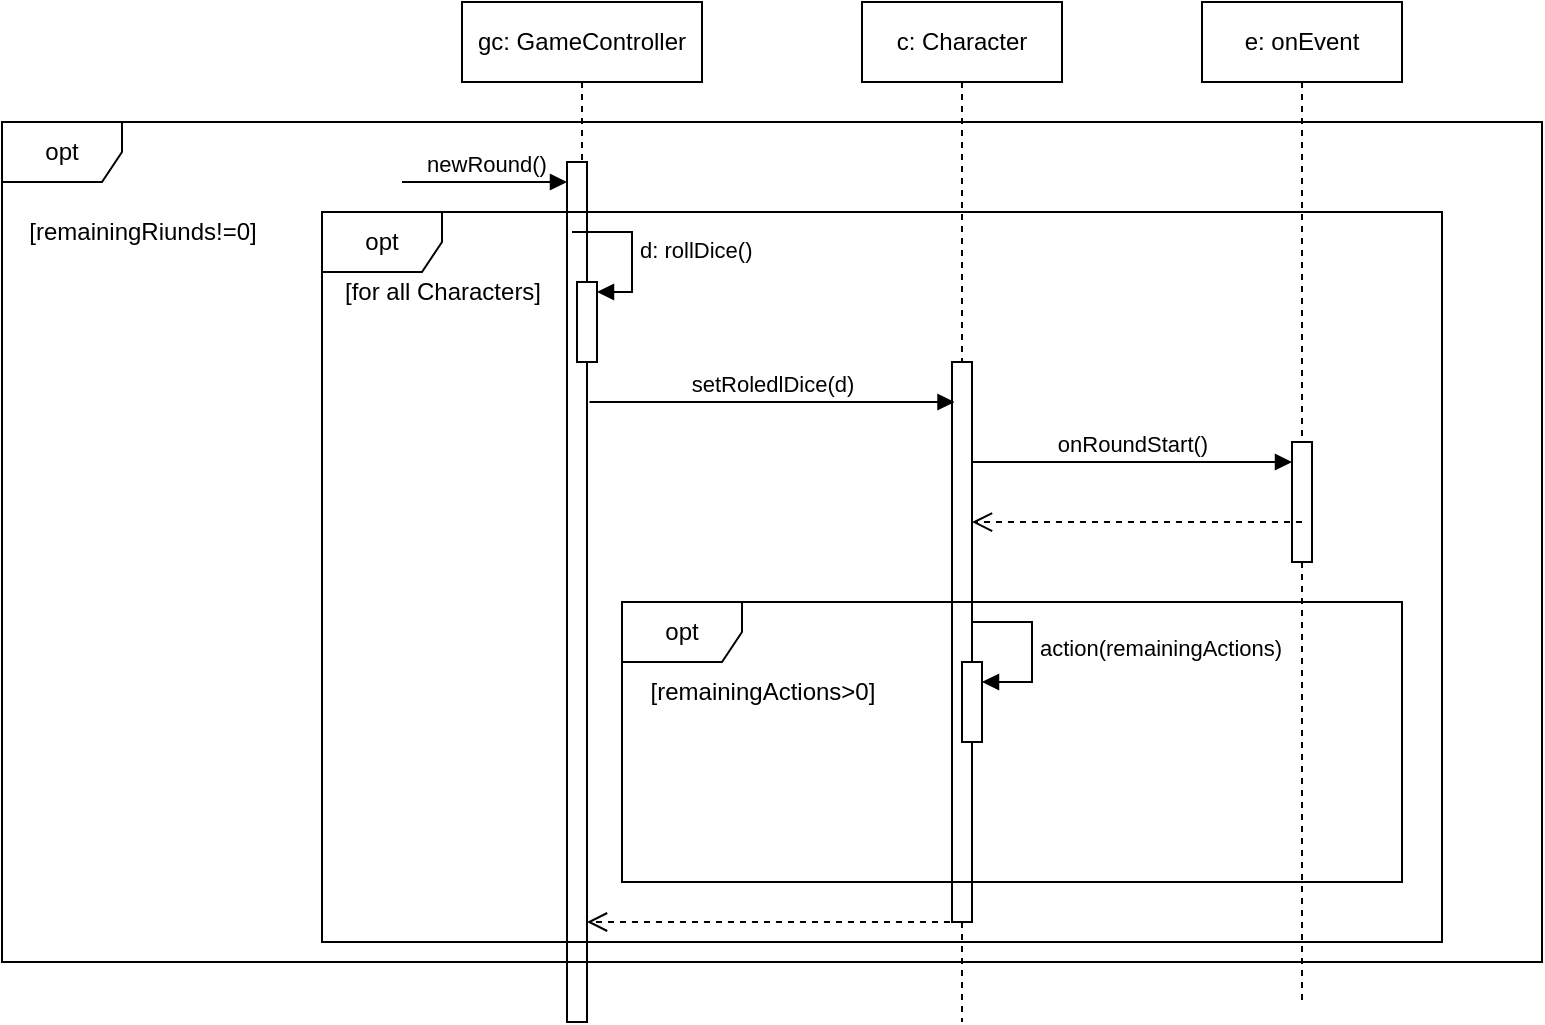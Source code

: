 <mxfile version="24.0.0" type="device">
  <diagram name="Page-1" id="2YBvvXClWsGukQMizWep">
    <mxGraphModel dx="880" dy="442" grid="1" gridSize="10" guides="1" tooltips="1" connect="1" arrows="1" fold="1" page="1" pageScale="1" pageWidth="850" pageHeight="1100" math="0" shadow="0">
      <root>
        <mxCell id="0" />
        <mxCell id="1" parent="0" />
        <mxCell id="aM9ryv3xv72pqoxQDRHE-1" value="gc: GameController" style="shape=umlLifeline;perimeter=lifelinePerimeter;whiteSpace=wrap;html=1;container=0;dropTarget=0;collapsible=0;recursiveResize=0;outlineConnect=0;portConstraint=eastwest;newEdgeStyle={&quot;edgeStyle&quot;:&quot;elbowEdgeStyle&quot;,&quot;elbow&quot;:&quot;vertical&quot;,&quot;curved&quot;:0,&quot;rounded&quot;:0};" parent="1" vertex="1">
          <mxGeometry x="240" y="30" width="120" height="510" as="geometry" />
        </mxCell>
        <mxCell id="aM9ryv3xv72pqoxQDRHE-3" value="newRound()" style="html=1;verticalAlign=bottom;startArrow=none;endArrow=block;startSize=8;edgeStyle=elbowEdgeStyle;elbow=vertical;curved=0;rounded=0;startFill=0;" parent="aM9ryv3xv72pqoxQDRHE-1" target="aM9ryv3xv72pqoxQDRHE-2" edge="1">
          <mxGeometry relative="1" as="geometry">
            <mxPoint x="-30" y="90" as="sourcePoint" />
          </mxGeometry>
        </mxCell>
        <mxCell id="aM9ryv3xv72pqoxQDRHE-2" value="" style="html=1;points=[];perimeter=orthogonalPerimeter;outlineConnect=0;targetShapes=umlLifeline;portConstraint=eastwest;newEdgeStyle={&quot;edgeStyle&quot;:&quot;elbowEdgeStyle&quot;,&quot;elbow&quot;:&quot;vertical&quot;,&quot;curved&quot;:0,&quot;rounded&quot;:0};" parent="aM9ryv3xv72pqoxQDRHE-1" vertex="1">
          <mxGeometry x="52.5" y="80" width="10" height="430" as="geometry" />
        </mxCell>
        <mxCell id="2yJOdj8yXWbdt8cp31r1-15" value="" style="html=1;points=[[0,0,0,0,5],[0,1,0,0,-5],[1,0,0,0,5],[1,1,0,0,-5]];perimeter=orthogonalPerimeter;outlineConnect=0;targetShapes=umlLifeline;portConstraint=eastwest;newEdgeStyle={&quot;curved&quot;:0,&quot;rounded&quot;:0};" parent="aM9ryv3xv72pqoxQDRHE-1" vertex="1">
          <mxGeometry x="57.5" y="140" width="10" height="40" as="geometry" />
        </mxCell>
        <mxCell id="aM9ryv3xv72pqoxQDRHE-5" value="c: Character" style="shape=umlLifeline;perimeter=lifelinePerimeter;whiteSpace=wrap;html=1;container=0;dropTarget=0;collapsible=0;recursiveResize=0;outlineConnect=0;portConstraint=eastwest;newEdgeStyle={&quot;edgeStyle&quot;:&quot;elbowEdgeStyle&quot;,&quot;elbow&quot;:&quot;vertical&quot;,&quot;curved&quot;:0,&quot;rounded&quot;:0};" parent="1" vertex="1">
          <mxGeometry x="440" y="30" width="100" height="510" as="geometry" />
        </mxCell>
        <mxCell id="aM9ryv3xv72pqoxQDRHE-6" value="" style="html=1;points=[];perimeter=orthogonalPerimeter;outlineConnect=0;targetShapes=umlLifeline;portConstraint=eastwest;newEdgeStyle={&quot;edgeStyle&quot;:&quot;elbowEdgeStyle&quot;,&quot;elbow&quot;:&quot;vertical&quot;,&quot;curved&quot;:0,&quot;rounded&quot;:0};" parent="aM9ryv3xv72pqoxQDRHE-5" vertex="1">
          <mxGeometry x="45" y="180" width="10" height="280" as="geometry" />
        </mxCell>
        <mxCell id="aM9ryv3xv72pqoxQDRHE-7" value="setRoledlDice(d)" style="html=1;verticalAlign=bottom;endArrow=block;edgeStyle=elbowEdgeStyle;elbow=vertical;curved=0;rounded=0;" parent="1" edge="1">
          <mxGeometry relative="1" as="geometry">
            <mxPoint x="303.75" y="230" as="sourcePoint" />
            <Array as="points">
              <mxPoint x="441.25" y="230" />
              <mxPoint x="411.25" y="160" />
              <mxPoint x="351.25" y="140" />
              <mxPoint x="441.25" y="100" />
              <mxPoint x="421.25" y="90" />
              <mxPoint x="401.25" y="60" />
            </Array>
            <mxPoint x="486.25" y="230" as="targetPoint" />
          </mxGeometry>
        </mxCell>
        <mxCell id="aM9ryv3xv72pqoxQDRHE-8" value="" style="html=1;verticalAlign=bottom;endArrow=open;dashed=1;endSize=8;edgeStyle=elbowEdgeStyle;elbow=vertical;curved=0;rounded=0;" parent="1" edge="1">
          <mxGeometry relative="1" as="geometry">
            <mxPoint x="302.5" y="490.0" as="targetPoint" />
            <Array as="points">
              <mxPoint x="425" y="490" />
              <mxPoint x="415" y="500" />
            </Array>
            <mxPoint x="490" y="490" as="sourcePoint" />
          </mxGeometry>
        </mxCell>
        <mxCell id="2yJOdj8yXWbdt8cp31r1-7" value="opt" style="shape=umlFrame;whiteSpace=wrap;html=1;pointerEvents=0;" parent="1" vertex="1">
          <mxGeometry x="170" y="135" width="560" height="365" as="geometry" />
        </mxCell>
        <mxCell id="2yJOdj8yXWbdt8cp31r1-8" value="[for all Characters]" style="text;html=1;align=center;verticalAlign=middle;resizable=0;points=[];autosize=1;strokeColor=none;fillColor=none;" parent="1" vertex="1">
          <mxGeometry x="170" y="160" width="120" height="30" as="geometry" />
        </mxCell>
        <mxCell id="2yJOdj8yXWbdt8cp31r1-9" value="opt" style="shape=umlFrame;whiteSpace=wrap;html=1;pointerEvents=0;" parent="1" vertex="1">
          <mxGeometry x="10" y="90" width="770" height="420" as="geometry" />
        </mxCell>
        <mxCell id="2yJOdj8yXWbdt8cp31r1-10" value="[remainingRiunds!=0]" style="text;html=1;align=center;verticalAlign=middle;resizable=0;points=[];autosize=1;strokeColor=none;fillColor=none;" parent="1" vertex="1">
          <mxGeometry x="10" y="130" width="140" height="30" as="geometry" />
        </mxCell>
        <mxCell id="2yJOdj8yXWbdt8cp31r1-11" value="opt" style="shape=umlFrame;whiteSpace=wrap;html=1;pointerEvents=0;" parent="1" vertex="1">
          <mxGeometry x="320" y="330" width="390" height="140" as="geometry" />
        </mxCell>
        <mxCell id="2yJOdj8yXWbdt8cp31r1-12" value="[remainingActions&amp;gt;0]" style="text;html=1;align=center;verticalAlign=middle;resizable=0;points=[];autosize=1;strokeColor=none;fillColor=none;" parent="1" vertex="1">
          <mxGeometry x="320" y="360" width="140" height="30" as="geometry" />
        </mxCell>
        <mxCell id="2yJOdj8yXWbdt8cp31r1-13" value="" style="html=1;points=[[0,0,0,0,5],[0,1,0,0,-5],[1,0,0,0,5],[1,1,0,0,-5]];perimeter=orthogonalPerimeter;outlineConnect=0;targetShapes=umlLifeline;portConstraint=eastwest;newEdgeStyle={&quot;curved&quot;:0,&quot;rounded&quot;:0};" parent="1" vertex="1">
          <mxGeometry x="490" y="360" width="10" height="40" as="geometry" />
        </mxCell>
        <mxCell id="2yJOdj8yXWbdt8cp31r1-14" value="action(remainingActions)" style="html=1;align=left;spacingLeft=2;endArrow=block;rounded=0;edgeStyle=orthogonalEdgeStyle;curved=0;rounded=0;" parent="1" target="2yJOdj8yXWbdt8cp31r1-13" edge="1">
          <mxGeometry relative="1" as="geometry">
            <mxPoint x="495" y="340" as="sourcePoint" />
            <Array as="points">
              <mxPoint x="525" y="370" />
            </Array>
          </mxGeometry>
        </mxCell>
        <mxCell id="2yJOdj8yXWbdt8cp31r1-16" value="d: rollDice()" style="html=1;align=left;spacingLeft=2;endArrow=block;rounded=0;edgeStyle=orthogonalEdgeStyle;curved=0;rounded=0;" parent="1" target="2yJOdj8yXWbdt8cp31r1-15" edge="1">
          <mxGeometry relative="1" as="geometry">
            <mxPoint x="295" y="145" as="sourcePoint" />
            <Array as="points">
              <mxPoint x="325" y="145" />
              <mxPoint x="325" y="175" />
            </Array>
          </mxGeometry>
        </mxCell>
        <mxCell id="sq4mNYfaVh_52Vyje4cC-1" value="e: onEvent" style="shape=umlLifeline;perimeter=lifelinePerimeter;whiteSpace=wrap;html=1;container=1;dropTarget=0;collapsible=0;recursiveResize=0;outlineConnect=0;portConstraint=eastwest;newEdgeStyle={&quot;curved&quot;:0,&quot;rounded&quot;:0};" parent="1" vertex="1">
          <mxGeometry x="610" y="30" width="100" height="500" as="geometry" />
        </mxCell>
        <mxCell id="sq4mNYfaVh_52Vyje4cC-2" value="" style="html=1;points=[[0,0,0,0,5],[0,1,0,0,-5],[1,0,0,0,5],[1,1,0,0,-5]];perimeter=orthogonalPerimeter;outlineConnect=0;targetShapes=umlLifeline;portConstraint=eastwest;newEdgeStyle={&quot;curved&quot;:0,&quot;rounded&quot;:0};" parent="sq4mNYfaVh_52Vyje4cC-1" vertex="1">
          <mxGeometry x="45" y="220" width="10" height="60" as="geometry" />
        </mxCell>
        <mxCell id="sq4mNYfaVh_52Vyje4cC-5" value="onRoundStart()" style="html=1;verticalAlign=bottom;endArrow=block;curved=0;rounded=0;" parent="1" source="aM9ryv3xv72pqoxQDRHE-6" target="sq4mNYfaVh_52Vyje4cC-2" edge="1">
          <mxGeometry width="80" relative="1" as="geometry">
            <mxPoint x="380" y="290" as="sourcePoint" />
            <mxPoint x="460" y="290" as="targetPoint" />
            <Array as="points">
              <mxPoint x="570" y="260" />
            </Array>
          </mxGeometry>
        </mxCell>
        <mxCell id="sq4mNYfaVh_52Vyje4cC-6" value="" style="html=1;verticalAlign=bottom;endArrow=open;dashed=1;endSize=8;curved=0;rounded=0;exitX=0.5;exitY=0.667;exitDx=0;exitDy=0;exitPerimeter=0;" parent="1" source="sq4mNYfaVh_52Vyje4cC-2" target="aM9ryv3xv72pqoxQDRHE-6" edge="1">
          <mxGeometry relative="1" as="geometry">
            <mxPoint x="660" y="299.5" as="sourcePoint" />
            <mxPoint x="580" y="299.5" as="targetPoint" />
          </mxGeometry>
        </mxCell>
      </root>
    </mxGraphModel>
  </diagram>
</mxfile>
